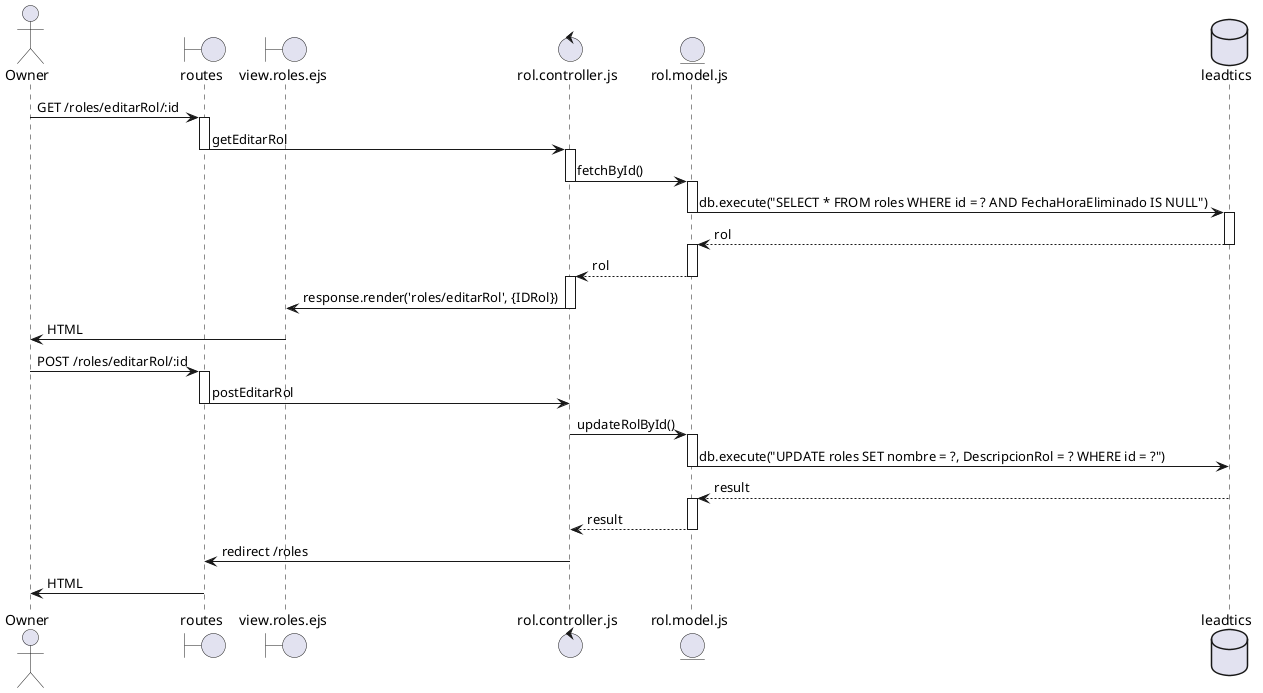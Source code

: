 @startuml

actor Owner
boundary routes
boundary view.roles.ejs
control rol.controller.js
entity rol.model.js
database leadtics

Owner -> routes : GET /roles/editarRol/:id
activate routes

routes -> rol.controller.js : getEditarRol
deactivate routes
activate rol.controller.js

rol.controller.js -> rol.model.js : fetchById()
deactivate rol.controller.js
activate rol.model.js

rol.model.js -> leadtics : db.execute("SELECT * FROM roles WHERE id = ? AND FechaHoraEliminado IS NULL")
deactivate rol.model.js
activate leadtics

leadtics --> rol.model.js : rol
deactivate leadtics
activate rol.model.js

rol.model.js --> rol.controller.js :rol
deactivate rol.model.js
activate rol.controller.js

rol.controller.js -> view.roles.ejs : response.render('roles/editarRol', {IDRol})
deactivate rol.controller.js

view.roles.ejs -> Owner : HTML
deactivate view.roles.ejs

Owner -> routes : POST /roles/editarRol/:id
activate routes

routes -> rol.controller.js : postEditarRol
deactivate routes

rol.controller.js -> rol.model.js : updateRolById()
activate rol.model.js

rol.model.js -> leadtics : db.execute("UPDATE roles SET nombre = ?, DescripcionRol = ? WHERE id = ?")
deactivate rol.model.js

leadtics --> rol.model.js : result
activate rol.model.js

rol.model.js --> rol.controller.js : result
deactivate rol.model.js

rol.controller.js -> routes : redirect /roles
deactivate rol.controller.js

routes -> Owner : HTML
deactivate routes

@enduml